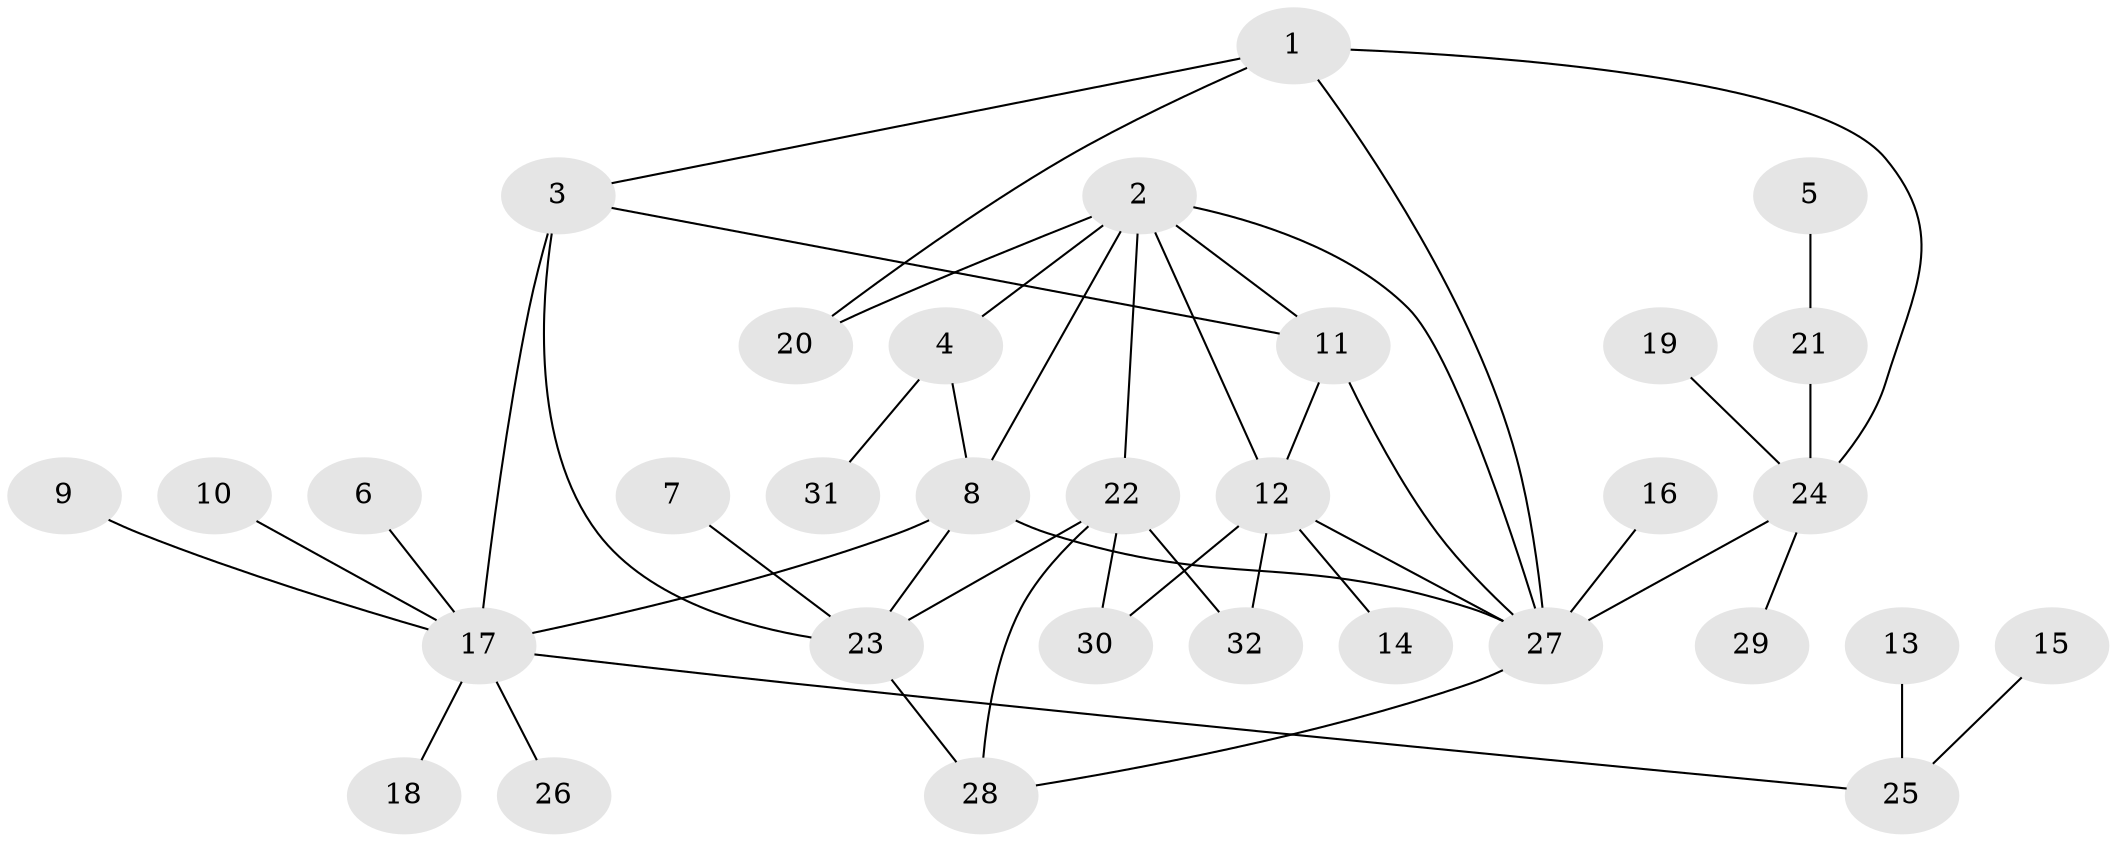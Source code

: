 // original degree distribution, {4: 0.07936507936507936, 6: 0.015873015873015872, 5: 0.047619047619047616, 7: 0.047619047619047616, 8: 0.031746031746031744, 3: 0.06349206349206349, 11: 0.015873015873015872, 1: 0.5238095238095238, 2: 0.1746031746031746}
// Generated by graph-tools (version 1.1) at 2025/02/03/09/25 03:02:41]
// undirected, 32 vertices, 46 edges
graph export_dot {
graph [start="1"]
  node [color=gray90,style=filled];
  1;
  2;
  3;
  4;
  5;
  6;
  7;
  8;
  9;
  10;
  11;
  12;
  13;
  14;
  15;
  16;
  17;
  18;
  19;
  20;
  21;
  22;
  23;
  24;
  25;
  26;
  27;
  28;
  29;
  30;
  31;
  32;
  1 -- 3 [weight=1.0];
  1 -- 20 [weight=1.0];
  1 -- 24 [weight=1.0];
  1 -- 27 [weight=1.0];
  2 -- 4 [weight=1.0];
  2 -- 8 [weight=1.0];
  2 -- 11 [weight=1.0];
  2 -- 12 [weight=1.0];
  2 -- 20 [weight=1.0];
  2 -- 22 [weight=1.0];
  2 -- 27 [weight=1.0];
  3 -- 11 [weight=1.0];
  3 -- 17 [weight=2.0];
  3 -- 23 [weight=1.0];
  4 -- 8 [weight=1.0];
  4 -- 31 [weight=1.0];
  5 -- 21 [weight=1.0];
  6 -- 17 [weight=1.0];
  7 -- 23 [weight=1.0];
  8 -- 17 [weight=1.0];
  8 -- 23 [weight=1.0];
  8 -- 27 [weight=1.0];
  9 -- 17 [weight=1.0];
  10 -- 17 [weight=1.0];
  11 -- 12 [weight=1.0];
  11 -- 27 [weight=1.0];
  12 -- 14 [weight=1.0];
  12 -- 27 [weight=1.0];
  12 -- 30 [weight=1.0];
  12 -- 32 [weight=1.0];
  13 -- 25 [weight=1.0];
  15 -- 25 [weight=1.0];
  16 -- 27 [weight=1.0];
  17 -- 18 [weight=1.0];
  17 -- 25 [weight=1.0];
  17 -- 26 [weight=1.0];
  19 -- 24 [weight=1.0];
  21 -- 24 [weight=1.0];
  22 -- 23 [weight=1.0];
  22 -- 28 [weight=1.0];
  22 -- 30 [weight=1.0];
  22 -- 32 [weight=1.0];
  23 -- 28 [weight=1.0];
  24 -- 27 [weight=1.0];
  24 -- 29 [weight=1.0];
  27 -- 28 [weight=1.0];
}
